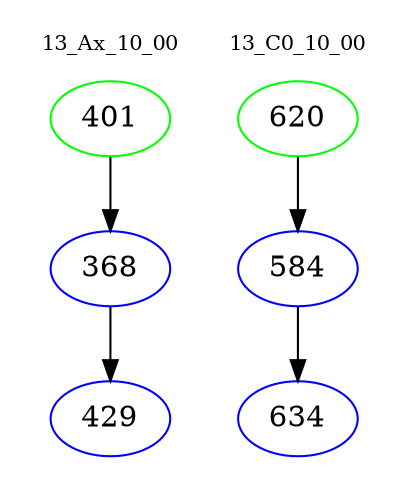 digraph{
subgraph cluster_0 {
color = white
label = "13_Ax_10_00";
fontsize=10;
T0_401 [label="401", color="green"]
T0_401 -> T0_368 [color="black"]
T0_368 [label="368", color="blue"]
T0_368 -> T0_429 [color="black"]
T0_429 [label="429", color="blue"]
}
subgraph cluster_1 {
color = white
label = "13_C0_10_00";
fontsize=10;
T1_620 [label="620", color="green"]
T1_620 -> T1_584 [color="black"]
T1_584 [label="584", color="blue"]
T1_584 -> T1_634 [color="black"]
T1_634 [label="634", color="blue"]
}
}
